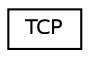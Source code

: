 digraph "Graphical Class Hierarchy"
{
 // LATEX_PDF_SIZE
  edge [fontname="Helvetica",fontsize="10",labelfontname="Helvetica",labelfontsize="10"];
  node [fontname="Helvetica",fontsize="10",shape=record];
  rankdir="LR";
  Node0 [label="TCP",height=0.2,width=0.4,color="black", fillcolor="white", style="filled",URL="$classTCP.html",tooltip=" "];
}
